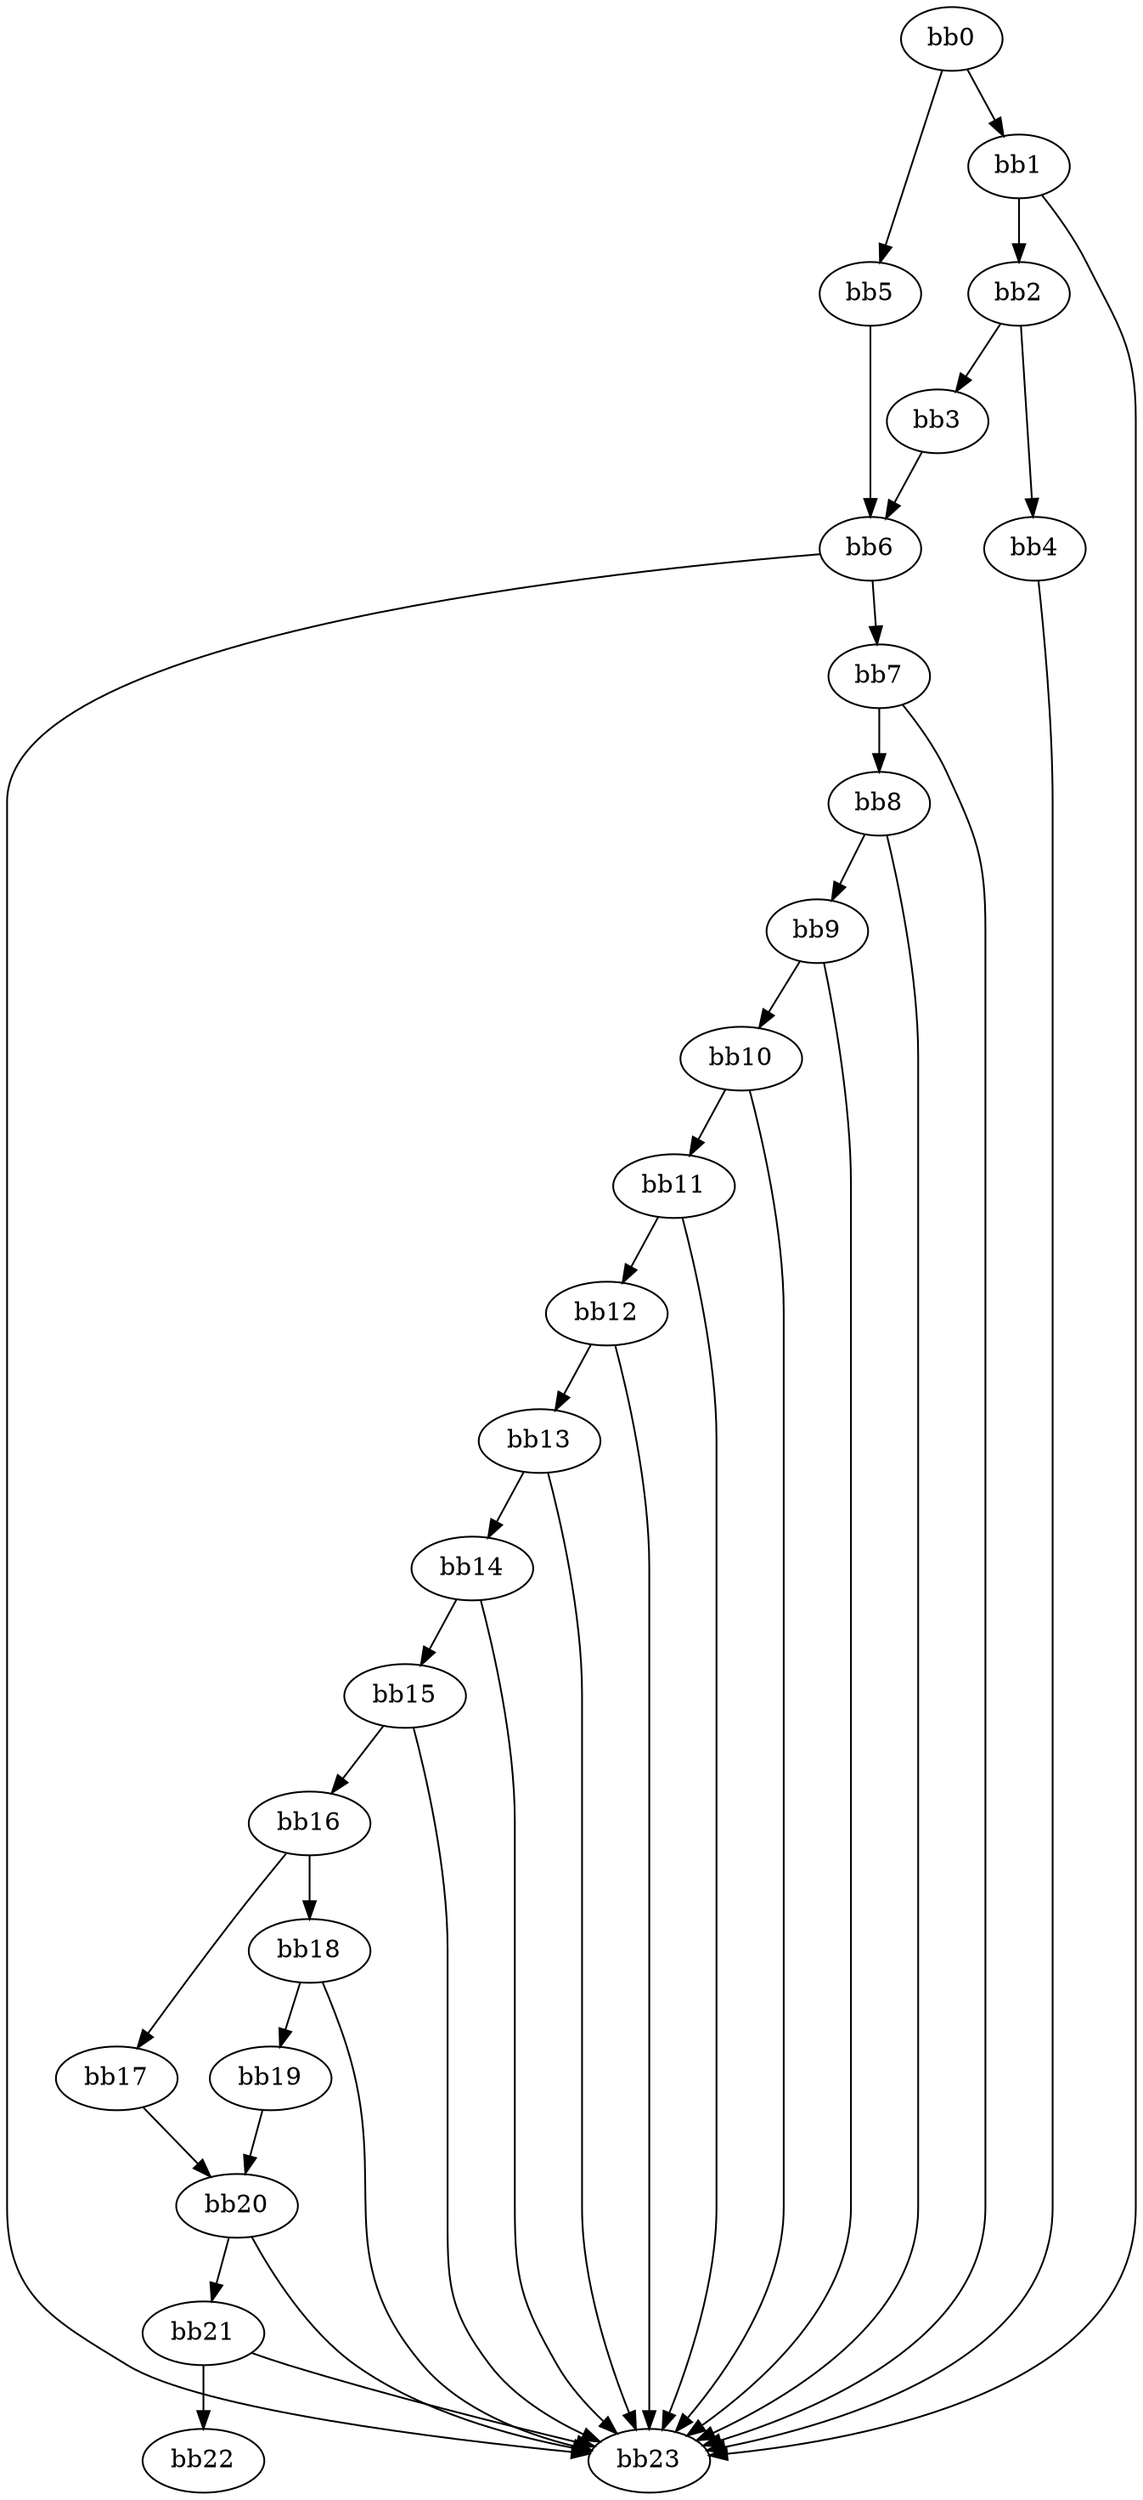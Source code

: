 digraph {
    0 [ label = "bb0\l" ]
    1 [ label = "bb1\l" ]
    2 [ label = "bb2\l" ]
    3 [ label = "bb3\l" ]
    4 [ label = "bb4\l" ]
    5 [ label = "bb5\l" ]
    6 [ label = "bb6\l" ]
    7 [ label = "bb7\l" ]
    8 [ label = "bb8\l" ]
    9 [ label = "bb9\l" ]
    10 [ label = "bb10\l" ]
    11 [ label = "bb11\l" ]
    12 [ label = "bb12\l" ]
    13 [ label = "bb13\l" ]
    14 [ label = "bb14\l" ]
    15 [ label = "bb15\l" ]
    16 [ label = "bb16\l" ]
    17 [ label = "bb17\l" ]
    18 [ label = "bb18\l" ]
    19 [ label = "bb19\l" ]
    20 [ label = "bb20\l" ]
    21 [ label = "bb21\l" ]
    22 [ label = "bb22\l" ]
    23 [ label = "bb23\l" ]
    0 -> 1 [ ]
    0 -> 5 [ ]
    1 -> 2 [ ]
    1 -> 23 [ ]
    2 -> 3 [ ]
    2 -> 4 [ ]
    3 -> 6 [ ]
    4 -> 23 [ ]
    5 -> 6 [ ]
    6 -> 7 [ ]
    6 -> 23 [ ]
    7 -> 8 [ ]
    7 -> 23 [ ]
    8 -> 9 [ ]
    8 -> 23 [ ]
    9 -> 10 [ ]
    9 -> 23 [ ]
    10 -> 11 [ ]
    10 -> 23 [ ]
    11 -> 12 [ ]
    11 -> 23 [ ]
    12 -> 13 [ ]
    12 -> 23 [ ]
    13 -> 14 [ ]
    13 -> 23 [ ]
    14 -> 15 [ ]
    14 -> 23 [ ]
    15 -> 16 [ ]
    15 -> 23 [ ]
    16 -> 17 [ ]
    16 -> 18 [ ]
    17 -> 20 [ ]
    18 -> 19 [ ]
    18 -> 23 [ ]
    19 -> 20 [ ]
    20 -> 21 [ ]
    20 -> 23 [ ]
    21 -> 22 [ ]
    21 -> 23 [ ]
}

